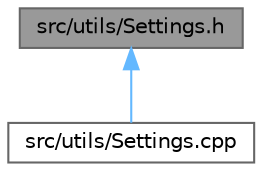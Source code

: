digraph "src/utils/Settings.h"
{
 // LATEX_PDF_SIZE
  bgcolor="transparent";
  edge [fontname=Helvetica,fontsize=10,labelfontname=Helvetica,labelfontsize=10];
  node [fontname=Helvetica,fontsize=10,shape=box,height=0.2,width=0.4];
  Node1 [id="Node000001",label="src/utils/Settings.h",height=0.2,width=0.4,color="gray40", fillcolor="grey60", style="filled", fontcolor="black",tooltip="Declaration of the settings class for csvhelper."];
  Node1 -> Node2 [id="edge1_Node000001_Node000002",dir="back",color="steelblue1",style="solid",tooltip=" "];
  Node2 [id="Node000002",label="src/utils/Settings.cpp",height=0.2,width=0.4,color="grey40", fillcolor="white", style="filled",URL="$_settings_8cpp.html",tooltip="Implementation of the settings class for csvhelper."];
}
